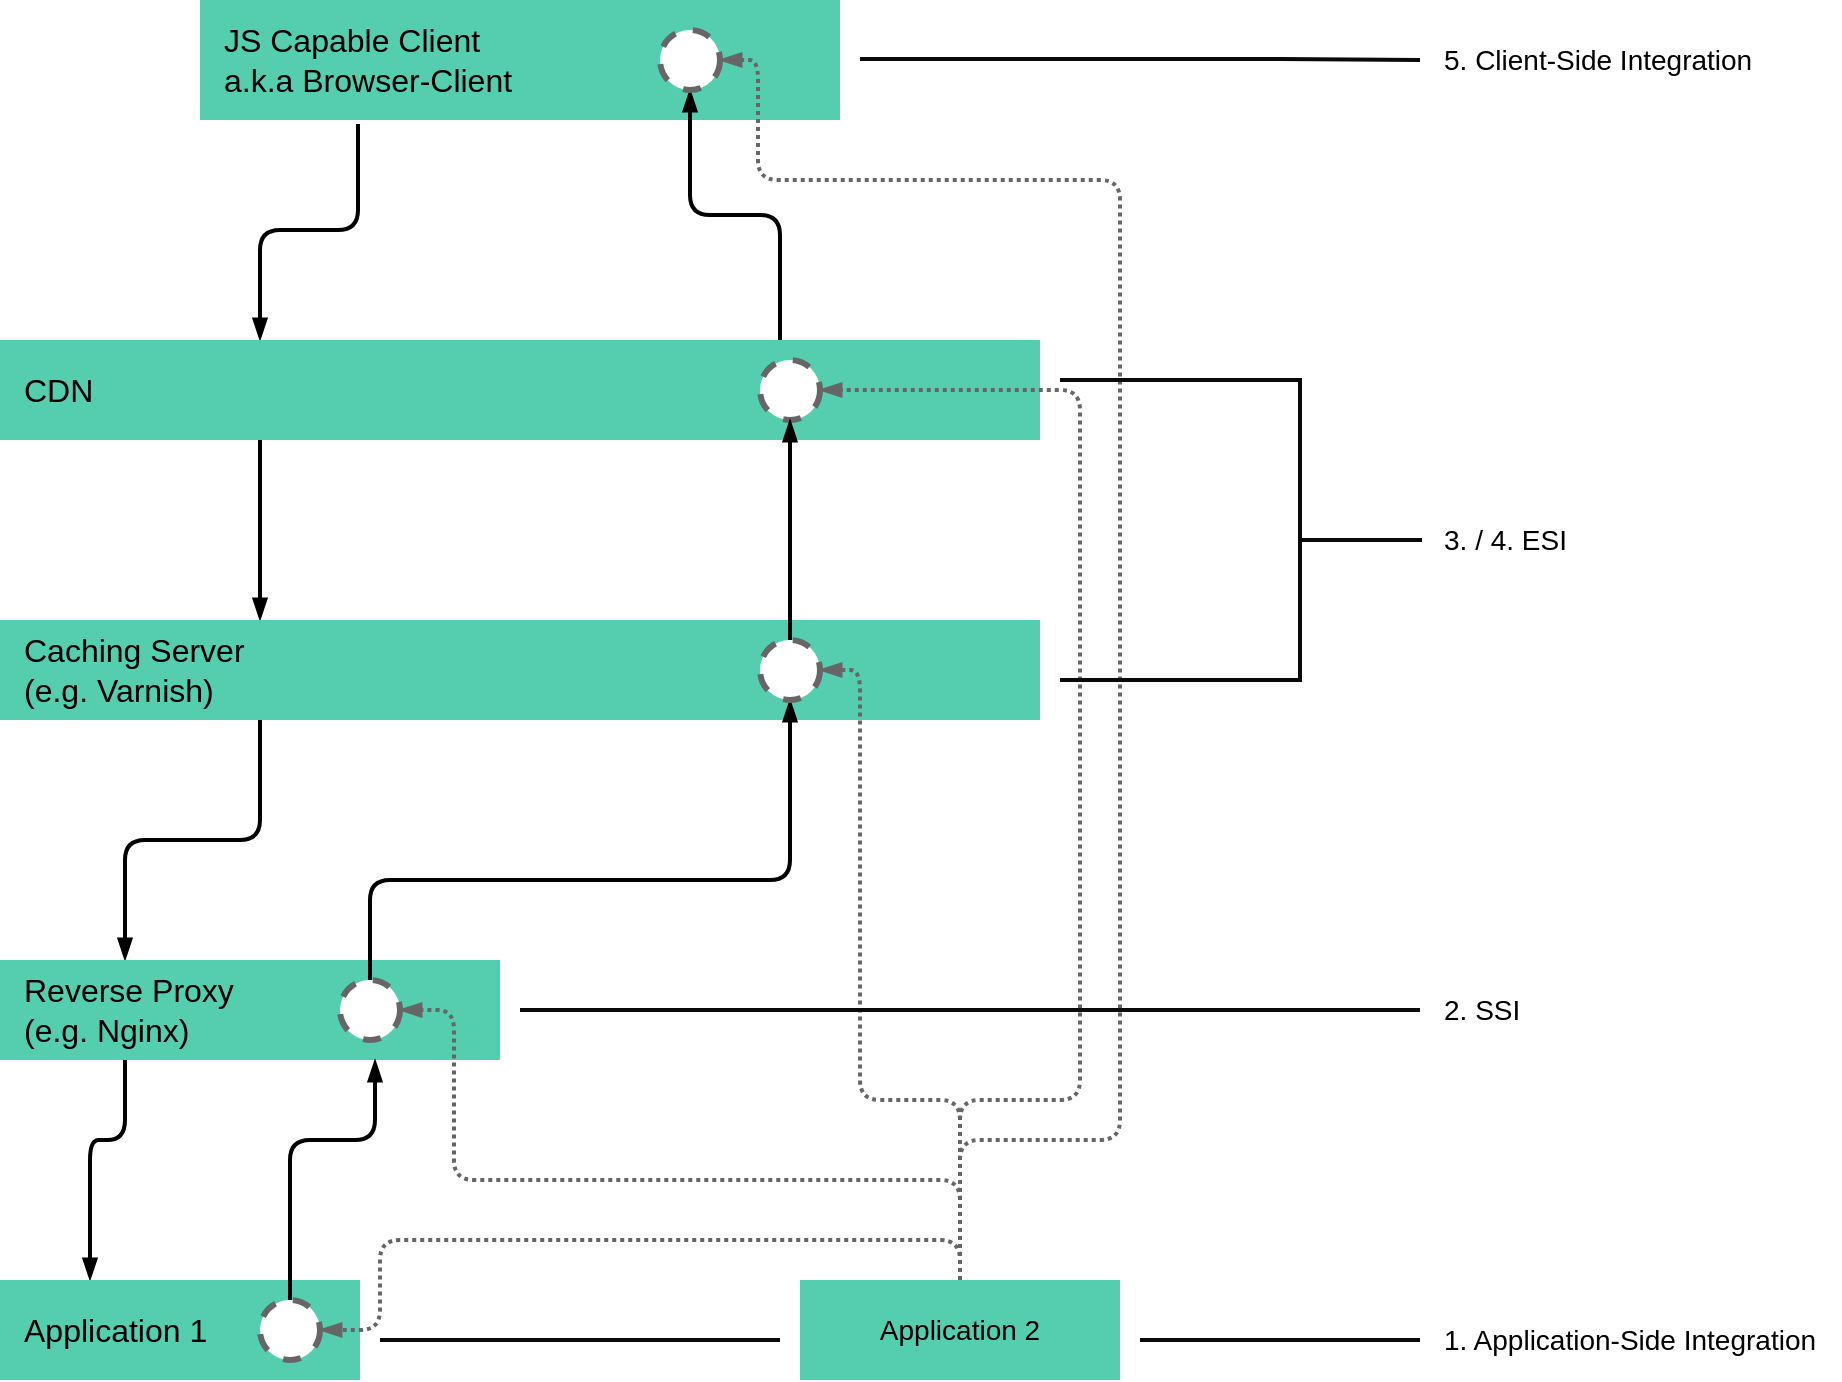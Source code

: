 <mxfile version="15.4.3" type="device"><diagram id="OAK9oSQPHeh3I6ictSNa" name="Page-1"><mxGraphModel dx="1426" dy="887" grid="1" gridSize="10" guides="1" tooltips="1" connect="1" arrows="1" fold="1" page="1" pageScale="1" pageWidth="850" pageHeight="1100" math="0" shadow="0"><root><mxCell id="0"/><mxCell id="1" parent="0"/><mxCell id="Y9Iz3jRLCYfNsHqALaCc-7" style="edgeStyle=orthogonalEdgeStyle;rounded=1;orthogonalLoop=1;jettySize=auto;html=1;exitX=0.25;exitY=1;exitDx=0;exitDy=0;entryX=0.25;entryY=0;entryDx=0;entryDy=0;fontSize=14;endArrow=blockThin;endFill=1;strokeWidth=2;" edge="1" parent="1" source="Y9Iz3jRLCYfNsHqALaCc-2" target="Y9Iz3jRLCYfNsHqALaCc-3"><mxGeometry relative="1" as="geometry"/></mxCell><mxCell id="Y9Iz3jRLCYfNsHqALaCc-2" value="&lt;font style=&quot;font-size: 16px&quot;&gt;JS Capable Client &lt;br&gt;a.k.a Browser-Client&lt;/font&gt;" style="rounded=0;whiteSpace=wrap;fillColor=#55cdaf;strokeColor=none;perimeterSpacing=2;verticalAlign=middle;spacing=2;fontFamily=Helvetica;fontSize=14;html=1;fontColor=#000000;fontStyle=0;align=left;spacingLeft=10;" vertex="1" parent="1"><mxGeometry x="160" y="190" width="320" height="60" as="geometry"/></mxCell><mxCell id="Y9Iz3jRLCYfNsHqALaCc-8" style="edgeStyle=orthogonalEdgeStyle;rounded=1;orthogonalLoop=1;jettySize=auto;html=1;exitX=0.25;exitY=1;exitDx=0;exitDy=0;entryX=0.25;entryY=0;entryDx=0;entryDy=0;fontSize=14;endArrow=blockThin;endFill=1;strokeWidth=2;" edge="1" parent="1" source="Y9Iz3jRLCYfNsHqALaCc-3" target="Y9Iz3jRLCYfNsHqALaCc-4"><mxGeometry relative="1" as="geometry"/></mxCell><mxCell id="Y9Iz3jRLCYfNsHqALaCc-3" value="CDN" style="rounded=0;whiteSpace=wrap;html=1;fillColor=#55cdaf;strokeColor=none;fontSize=16;align=left;spacingLeft=10;fontColor=#000000;fontStyle=0" vertex="1" parent="1"><mxGeometry x="60" y="360" width="520" height="50" as="geometry"/></mxCell><mxCell id="Y9Iz3jRLCYfNsHqALaCc-9" style="edgeStyle=orthogonalEdgeStyle;rounded=1;orthogonalLoop=1;jettySize=auto;html=1;exitX=0.25;exitY=1;exitDx=0;exitDy=0;entryX=0.25;entryY=0;entryDx=0;entryDy=0;fontSize=14;endArrow=blockThin;endFill=1;strokeWidth=2;" edge="1" parent="1" source="Y9Iz3jRLCYfNsHqALaCc-4" target="Y9Iz3jRLCYfNsHqALaCc-5"><mxGeometry relative="1" as="geometry"/></mxCell><mxCell id="Y9Iz3jRLCYfNsHqALaCc-4" value="Caching Server &lt;br style=&quot;font-size: 16px;&quot;&gt;(e.g. Varnish)" style="rounded=0;whiteSpace=wrap;html=1;fillColor=#55cdaf;strokeColor=none;fontSize=16;align=left;spacingLeft=10;fontColor=#000000;fontStyle=0" vertex="1" parent="1"><mxGeometry x="60" y="500" width="520" height="50" as="geometry"/></mxCell><mxCell id="Y9Iz3jRLCYfNsHqALaCc-10" style="edgeStyle=orthogonalEdgeStyle;rounded=1;orthogonalLoop=1;jettySize=auto;html=1;exitX=0.25;exitY=1;exitDx=0;exitDy=0;fontSize=14;endArrow=blockThin;endFill=1;strokeWidth=2;entryX=0.25;entryY=0;entryDx=0;entryDy=0;" edge="1" parent="1" source="Y9Iz3jRLCYfNsHqALaCc-5" target="Y9Iz3jRLCYfNsHqALaCc-6"><mxGeometry relative="1" as="geometry"><mxPoint x="50" y="800" as="targetPoint"/><Array as="points"><mxPoint x="123" y="760"/><mxPoint x="105" y="760"/></Array></mxGeometry></mxCell><mxCell id="Y9Iz3jRLCYfNsHqALaCc-5" value="&lt;div style=&quot;font-size: 16px;&quot;&gt;Reverse Proxy&lt;/div&gt;&lt;div style=&quot;font-size: 16px;&quot;&gt;(e.g. Nginx)&lt;br style=&quot;font-size: 16px;&quot;&gt;&lt;/div&gt;" style="rounded=0;whiteSpace=wrap;html=1;fillColor=#55cdaf;strokeColor=none;fontSize=16;align=left;spacingLeft=10;fontColor=#000000;fontStyle=0" vertex="1" parent="1"><mxGeometry x="60" y="670" width="250" height="50" as="geometry"/></mxCell><mxCell id="Y9Iz3jRLCYfNsHqALaCc-6" value="Application 1" style="rounded=0;whiteSpace=wrap;html=1;fillColor=#55cdaf;strokeColor=none;fontSize=16;align=left;spacingLeft=10;fontColor=#000000;fontStyle=0" vertex="1" parent="1"><mxGeometry x="60" y="830" width="180" height="50" as="geometry"/></mxCell><mxCell id="Y9Iz3jRLCYfNsHqALaCc-16" style="edgeStyle=orthogonalEdgeStyle;rounded=1;orthogonalLoop=1;jettySize=auto;html=1;exitX=0.5;exitY=0;exitDx=0;exitDy=0;fontSize=14;endArrow=blockThin;endFill=1;strokeWidth=2;strokeColor=#666666;dashed=1;dashPattern=1 1;entryX=1;entryY=0.5;entryDx=0;entryDy=0;" edge="1" parent="1" source="Y9Iz3jRLCYfNsHqALaCc-15" target="Y9Iz3jRLCYfNsHqALaCc-43"><mxGeometry relative="1" as="geometry"><mxPoint x="287" y="721" as="targetPoint"/><Array as="points"><mxPoint x="540" y="780"/><mxPoint x="287" y="780"/><mxPoint x="287" y="695"/></Array></mxGeometry></mxCell><mxCell id="Y9Iz3jRLCYfNsHqALaCc-15" value="Application 2" style="rounded=0;whiteSpace=wrap;html=1;fillColor=#55cdaf;strokeColor=none;fontSize=14;fontColor=#000000;fontStyle=0" vertex="1" parent="1"><mxGeometry x="460" y="830" width="160" height="50" as="geometry"/></mxCell><mxCell id="Y9Iz3jRLCYfNsHqALaCc-20" value="" style="edgeStyle=orthogonalEdgeStyle;rounded=1;orthogonalLoop=1;jettySize=auto;html=1;exitX=0.5;exitY=0;exitDx=0;exitDy=0;fontSize=14;endArrow=blockThin;endFill=1;strokeWidth=2;strokeColor=#666666;dashed=1;dashPattern=1 1;entryX=1;entryY=0.5;entryDx=0;entryDy=0;" edge="1" parent="1" source="Y9Iz3jRLCYfNsHqALaCc-15" target="Y9Iz3jRLCYfNsHqALaCc-45"><mxGeometry x="0.683" y="-40" relative="1" as="geometry"><mxPoint x="523" y="790" as="sourcePoint"/><mxPoint x="520" y="580" as="targetPoint"/><Array as="points"><mxPoint x="540" y="740"/><mxPoint x="490" y="740"/><mxPoint x="490" y="525"/></Array><mxPoint as="offset"/></mxGeometry></mxCell><mxCell id="Y9Iz3jRLCYfNsHqALaCc-22" value="" style="edgeStyle=orthogonalEdgeStyle;rounded=1;orthogonalLoop=1;jettySize=auto;html=1;fontSize=14;endArrow=blockThin;endFill=1;strokeWidth=2;strokeColor=#666666;dashed=1;dashPattern=1 1;entryX=1;entryY=0.5;entryDx=0;entryDy=0;" edge="1" parent="1" target="Y9Iz3jRLCYfNsHqALaCc-49"><mxGeometry x="0.392" relative="1" as="geometry"><mxPoint x="540" y="790" as="sourcePoint"/><mxPoint x="490" y="590.975" as="targetPoint"/><Array as="points"><mxPoint x="540" y="740"/><mxPoint x="600" y="740"/><mxPoint x="600" y="385"/></Array><mxPoint as="offset"/></mxGeometry></mxCell><mxCell id="Y9Iz3jRLCYfNsHqALaCc-25" value="" style="edgeStyle=orthogonalEdgeStyle;rounded=1;orthogonalLoop=1;jettySize=auto;html=1;fontSize=14;endArrow=blockThin;endFill=1;strokeWidth=2;strokeColor=#666666;dashed=1;dashPattern=1 1;entryX=1;entryY=0.5;entryDx=0;entryDy=0;exitX=0.5;exitY=0;exitDx=0;exitDy=0;" edge="1" parent="1" source="Y9Iz3jRLCYfNsHqALaCc-15" target="Y9Iz3jRLCYfNsHqALaCc-52"><mxGeometry x="0.617" relative="1" as="geometry"><mxPoint x="550" y="800" as="sourcePoint"/><mxPoint x="510.96" y="413" as="targetPoint"/><Array as="points"><mxPoint x="540" y="760"/><mxPoint x="620" y="760"/><mxPoint x="620" y="280"/><mxPoint x="439" y="280"/><mxPoint x="439" y="220"/></Array><mxPoint as="offset"/></mxGeometry></mxCell><mxCell id="Y9Iz3jRLCYfNsHqALaCc-26" style="edgeStyle=orthogonalEdgeStyle;rounded=1;orthogonalLoop=1;jettySize=auto;html=1;fontSize=14;endArrow=blockThin;endFill=1;strokeWidth=2;strokeColor=#666666;dashed=1;entryX=1;entryY=0.5;entryDx=0;entryDy=0;dashPattern=1 1;" edge="1" parent="1" target="Y9Iz3jRLCYfNsHqALaCc-41"><mxGeometry relative="1" as="geometry"><mxPoint x="540" y="830" as="sourcePoint"/><mxPoint x="250" y="830" as="targetPoint"/><Array as="points"><mxPoint x="540" y="810"/><mxPoint x="250" y="810"/><mxPoint x="250" y="855"/></Array></mxGeometry></mxCell><mxCell id="Y9Iz3jRLCYfNsHqALaCc-30" value="" style="endArrow=none;html=1;rounded=0;fontFamily=Helvetica;fontSize=14;strokeColor=#0A0A0A;strokeWidth=2;edgeStyle=orthogonalEdgeStyle;" edge="1" parent="1"><mxGeometry width="50" height="50" relative="1" as="geometry"><mxPoint x="630" y="860" as="sourcePoint"/><mxPoint x="770" y="860" as="targetPoint"/></mxGeometry></mxCell><mxCell id="Y9Iz3jRLCYfNsHqALaCc-31" value="1. Application-Side Integration" style="text;html=1;align=left;verticalAlign=middle;resizable=0;points=[];autosize=1;strokeColor=none;fillColor=none;fontSize=14;fontFamily=Helvetica;" vertex="1" parent="1"><mxGeometry x="780" y="850" width="200" height="20" as="geometry"/></mxCell><mxCell id="Y9Iz3jRLCYfNsHqALaCc-33" value="" style="endArrow=none;html=1;rounded=0;fontFamily=Helvetica;fontSize=14;strokeColor=#0A0A0A;strokeWidth=2;edgeStyle=orthogonalEdgeStyle;" edge="1" parent="1"><mxGeometry width="50" height="50" relative="1" as="geometry"><mxPoint x="250" y="860" as="sourcePoint"/><mxPoint x="450" y="860" as="targetPoint"/><Array as="points"><mxPoint x="400" y="860"/><mxPoint x="400" y="860"/></Array></mxGeometry></mxCell><mxCell id="Y9Iz3jRLCYfNsHqALaCc-34" value="" style="endArrow=none;html=1;rounded=0;fontFamily=Helvetica;fontSize=14;strokeColor=#0A0A0A;strokeWidth=2;edgeStyle=orthogonalEdgeStyle;" edge="1" parent="1"><mxGeometry width="50" height="50" relative="1" as="geometry"><mxPoint x="320" y="695" as="sourcePoint"/><mxPoint x="770" y="695" as="targetPoint"/></mxGeometry></mxCell><mxCell id="Y9Iz3jRLCYfNsHqALaCc-36" value="2. SSI" style="text;html=1;align=left;verticalAlign=middle;resizable=0;points=[];autosize=1;strokeColor=none;fillColor=none;fontSize=14;fontFamily=Helvetica;" vertex="1" parent="1"><mxGeometry x="780" y="685" width="50" height="20" as="geometry"/></mxCell><mxCell id="Y9Iz3jRLCYfNsHqALaCc-37" value="" style="endArrow=none;html=1;rounded=0;fontFamily=Helvetica;fontSize=14;strokeColor=#0A0A0A;strokeWidth=2;edgeStyle=orthogonalEdgeStyle;" edge="1" parent="1"><mxGeometry width="50" height="50" relative="1" as="geometry"><mxPoint x="590" y="530" as="sourcePoint"/><mxPoint x="770" y="461" as="targetPoint"/><Array as="points"><mxPoint x="710" y="530"/><mxPoint x="710" y="460"/></Array></mxGeometry></mxCell><mxCell id="Y9Iz3jRLCYfNsHqALaCc-40" value="3. / 4. ESI" style="text;html=1;align=left;verticalAlign=middle;resizable=0;points=[];autosize=1;strokeColor=none;fillColor=none;fontSize=14;fontFamily=Helvetica;" vertex="1" parent="1"><mxGeometry x="780" y="450" width="80" height="20" as="geometry"/></mxCell><mxCell id="Y9Iz3jRLCYfNsHqALaCc-41" value="" style="ellipse;whiteSpace=wrap;html=1;rounded=1;dashed=1;fontFamily=Helvetica;fontSize=14;strokeColor=#666666;strokeWidth=3;fillColor=#FFFFFF;align=left;verticalAlign=middle;perimeterSpacing=0;" vertex="1" parent="1"><mxGeometry x="190" y="840" width="30" height="30" as="geometry"/></mxCell><mxCell id="Y9Iz3jRLCYfNsHqALaCc-11" style="edgeStyle=orthogonalEdgeStyle;rounded=1;orthogonalLoop=1;jettySize=auto;html=1;exitX=0.5;exitY=0;exitDx=0;exitDy=0;entryX=0.75;entryY=1;entryDx=0;entryDy=0;fontSize=14;endArrow=blockThin;endFill=1;strokeWidth=2;" edge="1" parent="1" source="Y9Iz3jRLCYfNsHqALaCc-41" target="Y9Iz3jRLCYfNsHqALaCc-5"><mxGeometry relative="1" as="geometry"><Array as="points"><mxPoint x="205" y="760"/><mxPoint x="248" y="760"/></Array></mxGeometry></mxCell><mxCell id="Y9Iz3jRLCYfNsHqALaCc-43" value="" style="ellipse;whiteSpace=wrap;html=1;rounded=1;dashed=1;fontFamily=Helvetica;fontSize=14;strokeColor=#666666;strokeWidth=3;fillColor=#FFFFFF;align=left;verticalAlign=middle;perimeterSpacing=0;" vertex="1" parent="1"><mxGeometry x="230" y="680" width="30" height="30" as="geometry"/></mxCell><mxCell id="Y9Iz3jRLCYfNsHqALaCc-12" style="edgeStyle=orthogonalEdgeStyle;rounded=1;orthogonalLoop=1;jettySize=auto;html=1;exitX=0.5;exitY=0;exitDx=0;exitDy=0;entryX=0.5;entryY=1;entryDx=0;entryDy=0;fontSize=14;endArrow=blockThin;endFill=1;strokeWidth=2;" edge="1" parent="1" source="Y9Iz3jRLCYfNsHqALaCc-43" target="Y9Iz3jRLCYfNsHqALaCc-45"><mxGeometry relative="1" as="geometry"><Array as="points"><mxPoint x="245" y="630"/><mxPoint x="455" y="630"/></Array></mxGeometry></mxCell><mxCell id="Y9Iz3jRLCYfNsHqALaCc-45" value="" style="ellipse;whiteSpace=wrap;html=1;rounded=1;dashed=1;fontFamily=Helvetica;fontSize=14;strokeColor=#666666;strokeWidth=3;fillColor=#FFFFFF;align=left;verticalAlign=middle;perimeterSpacing=0;" vertex="1" parent="1"><mxGeometry x="440" y="510" width="30" height="30" as="geometry"/></mxCell><mxCell id="Y9Iz3jRLCYfNsHqALaCc-48" value="" style="endArrow=none;html=1;rounded=0;fontFamily=Helvetica;fontSize=14;strokeColor=#0A0A0A;strokeWidth=2;edgeStyle=orthogonalEdgeStyle;" edge="1" parent="1"><mxGeometry width="50" height="50" relative="1" as="geometry"><mxPoint x="590" y="380" as="sourcePoint"/><mxPoint x="710" y="470" as="targetPoint"/><Array as="points"><mxPoint x="710" y="380"/></Array></mxGeometry></mxCell><mxCell id="Y9Iz3jRLCYfNsHqALaCc-49" value="" style="ellipse;whiteSpace=wrap;html=1;rounded=1;dashed=1;fontFamily=Helvetica;fontSize=14;strokeColor=#666666;strokeWidth=3;fillColor=#FFFFFF;align=left;verticalAlign=middle;perimeterSpacing=0;" vertex="1" parent="1"><mxGeometry x="440" y="370" width="30" height="30" as="geometry"/></mxCell><mxCell id="Y9Iz3jRLCYfNsHqALaCc-13" style="edgeStyle=orthogonalEdgeStyle;rounded=1;orthogonalLoop=1;jettySize=auto;html=1;exitX=0.5;exitY=0;exitDx=0;exitDy=0;entryX=0.5;entryY=1;entryDx=0;entryDy=0;fontSize=14;endArrow=blockThin;endFill=1;strokeWidth=2;" edge="1" parent="1" source="Y9Iz3jRLCYfNsHqALaCc-45" target="Y9Iz3jRLCYfNsHqALaCc-49"><mxGeometry relative="1" as="geometry"/></mxCell><mxCell id="Y9Iz3jRLCYfNsHqALaCc-14" style="edgeStyle=orthogonalEdgeStyle;rounded=1;orthogonalLoop=1;jettySize=auto;html=1;exitX=0.75;exitY=0;exitDx=0;exitDy=0;entryX=0.5;entryY=1;entryDx=0;entryDy=0;fontSize=14;endArrow=blockThin;endFill=1;strokeWidth=2;" edge="1" parent="1" source="Y9Iz3jRLCYfNsHqALaCc-3" target="Y9Iz3jRLCYfNsHqALaCc-52"><mxGeometry relative="1" as="geometry"/></mxCell><mxCell id="Y9Iz3jRLCYfNsHqALaCc-52" value="" style="ellipse;whiteSpace=wrap;html=1;rounded=1;dashed=1;fontFamily=Helvetica;fontSize=14;strokeColor=#666666;strokeWidth=3;fillColor=#FFFFFF;align=left;verticalAlign=middle;perimeterSpacing=0;" vertex="1" parent="1"><mxGeometry x="390" y="205" width="30" height="30" as="geometry"/></mxCell><mxCell id="Y9Iz3jRLCYfNsHqALaCc-53" value="" style="endArrow=none;html=1;rounded=0;fontFamily=Helvetica;fontSize=14;strokeColor=#0A0A0A;strokeWidth=2;edgeStyle=orthogonalEdgeStyle;" edge="1" parent="1"><mxGeometry width="50" height="50" relative="1" as="geometry"><mxPoint x="490" y="219.5" as="sourcePoint"/><mxPoint x="770" y="220" as="targetPoint"/><Array as="points"><mxPoint x="700" y="220"/><mxPoint x="700" y="220"/></Array></mxGeometry></mxCell><mxCell id="Y9Iz3jRLCYfNsHqALaCc-54" value="5. Client-Side Integration" style="text;html=1;align=left;verticalAlign=middle;resizable=0;points=[];autosize=1;strokeColor=none;fillColor=none;fontSize=14;fontFamily=Helvetica;" vertex="1" parent="1"><mxGeometry x="780" y="210" width="170" height="20" as="geometry"/></mxCell></root></mxGraphModel></diagram></mxfile>